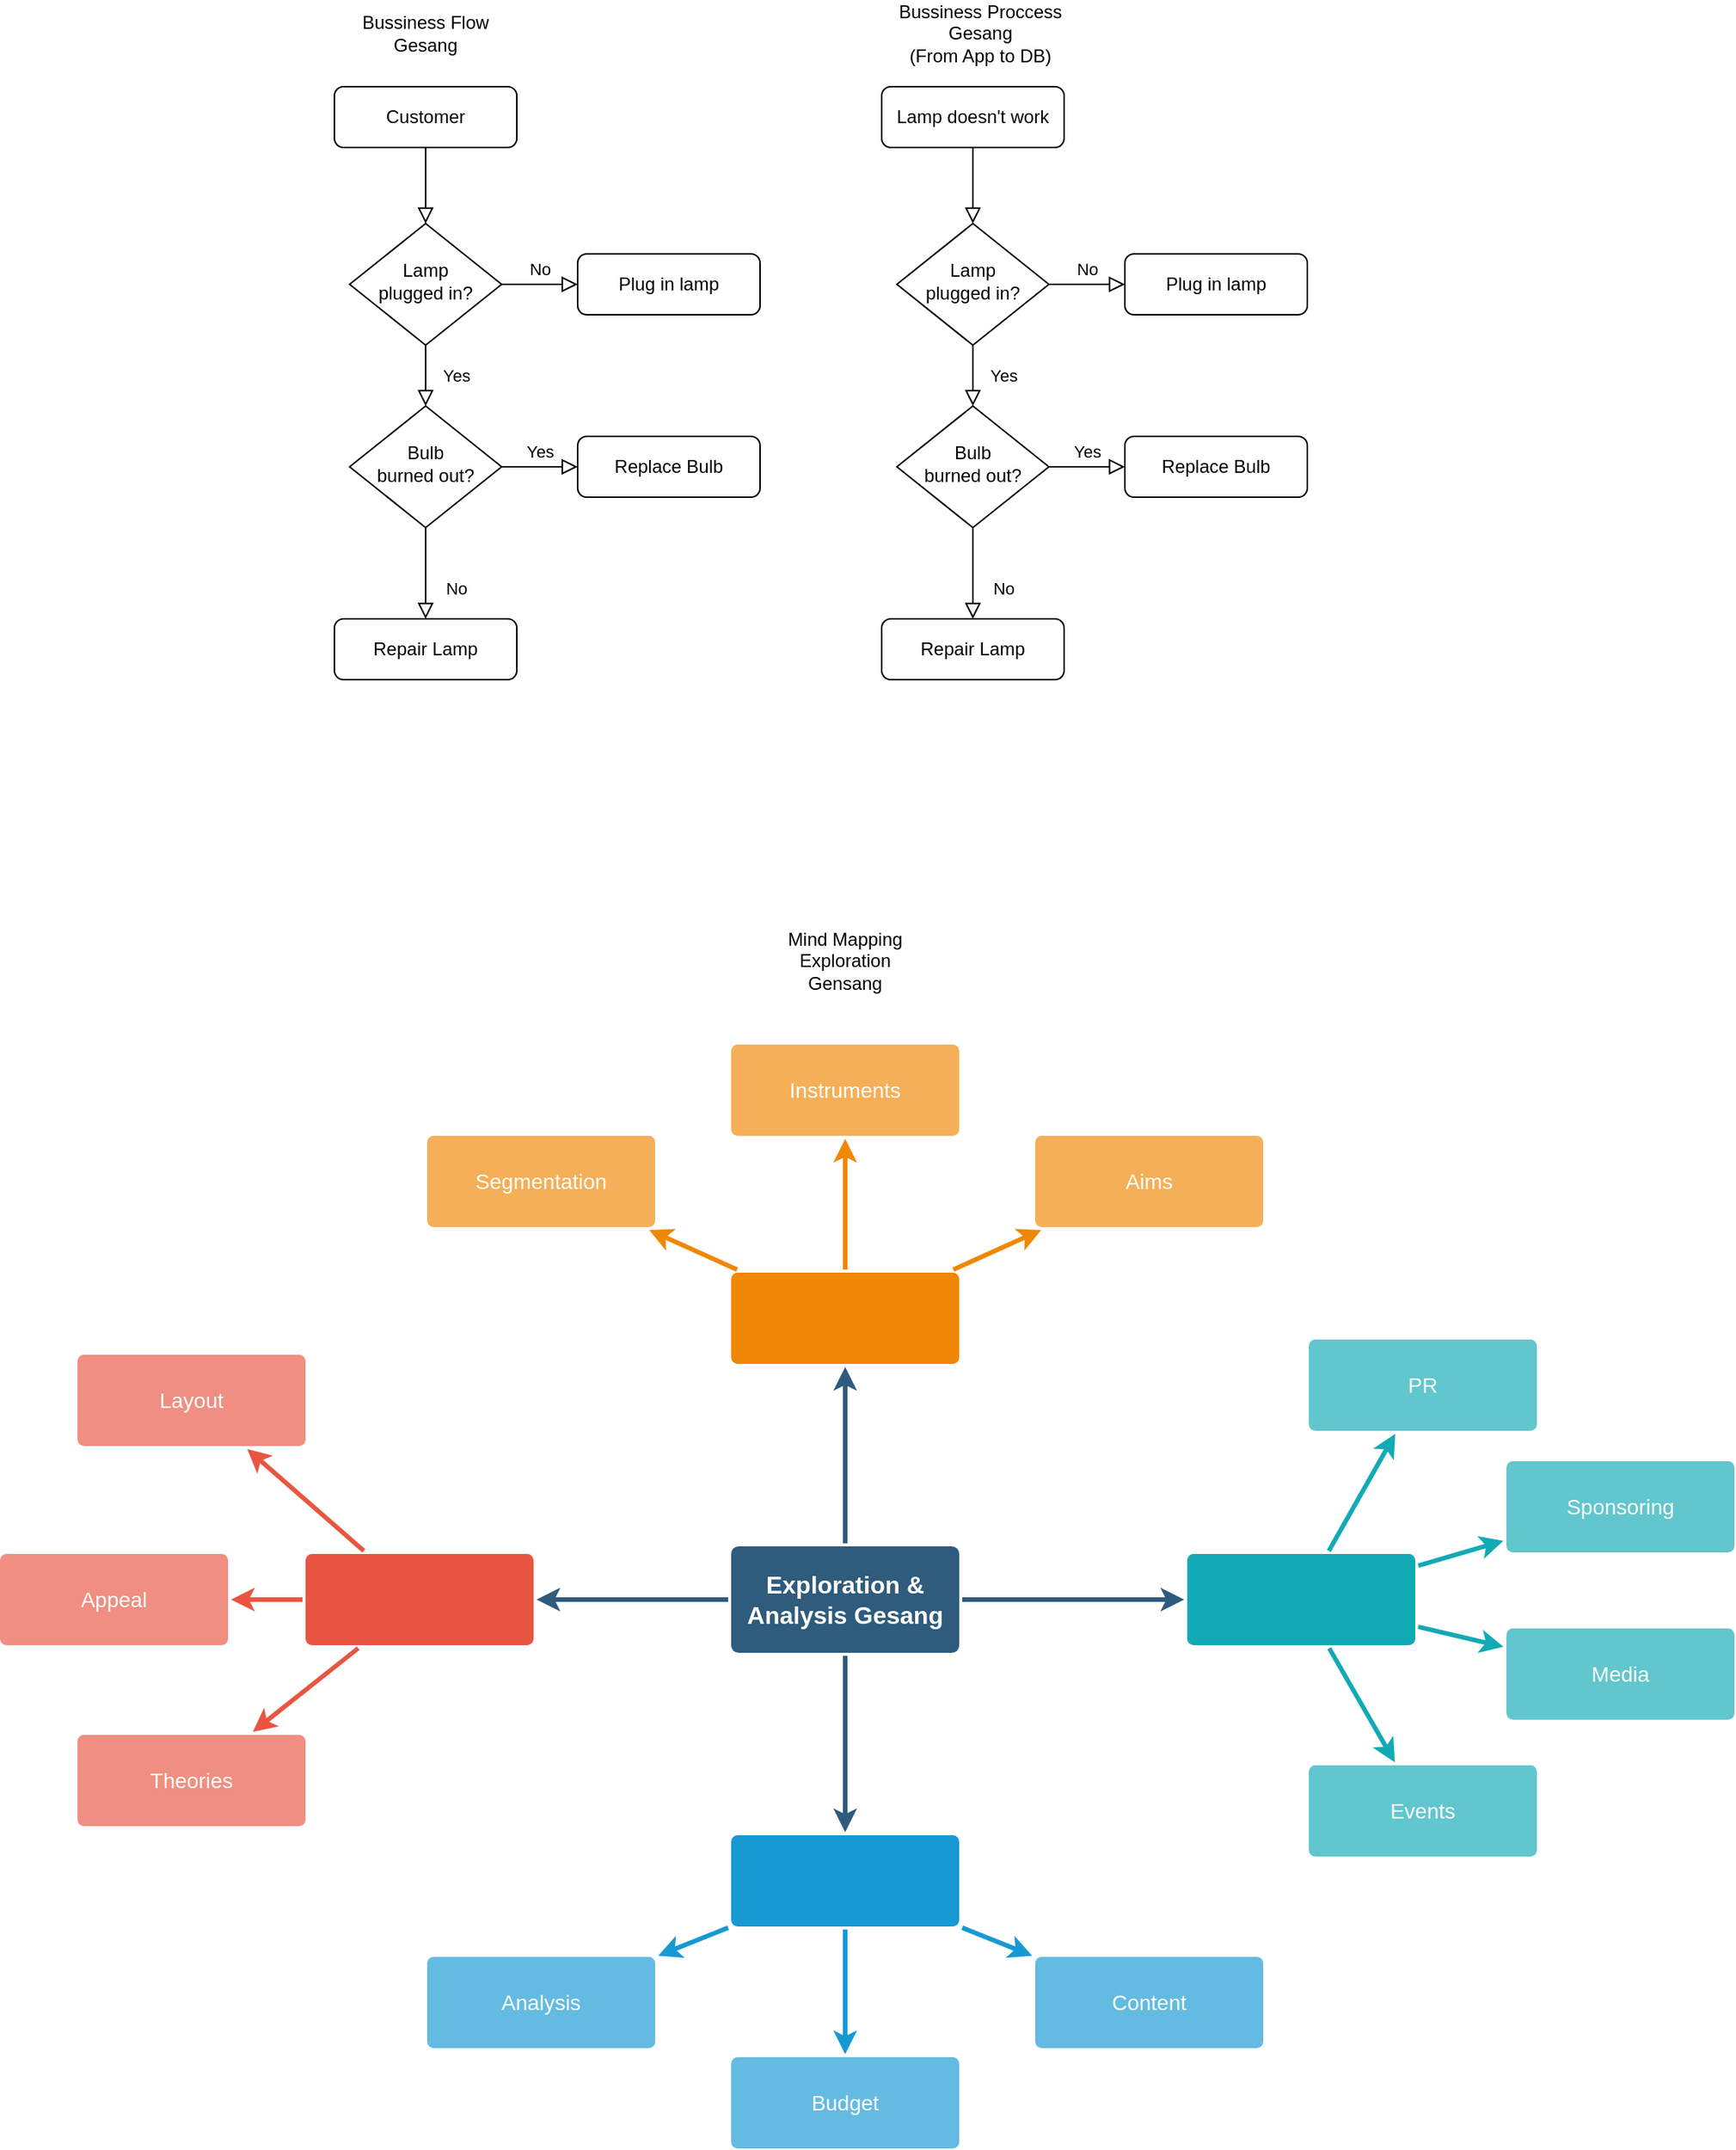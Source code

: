<mxfile version="21.5.0" type="github">
  <diagram id="C5RBs43oDa-KdzZeNtuy" name="Page-1">
    <mxGraphModel dx="2707" dy="678" grid="1" gridSize="10" guides="1" tooltips="1" connect="1" arrows="1" fold="1" page="1" pageScale="1" pageWidth="827" pageHeight="1169" math="0" shadow="0">
      <root>
        <mxCell id="WIyWlLk6GJQsqaUBKTNV-0" />
        <mxCell id="WIyWlLk6GJQsqaUBKTNV-1" parent="WIyWlLk6GJQsqaUBKTNV-0" />
        <mxCell id="WIyWlLk6GJQsqaUBKTNV-2" value="" style="rounded=0;html=1;jettySize=auto;orthogonalLoop=1;fontSize=11;endArrow=block;endFill=0;endSize=8;strokeWidth=1;shadow=0;labelBackgroundColor=none;edgeStyle=orthogonalEdgeStyle;" parent="WIyWlLk6GJQsqaUBKTNV-1" source="WIyWlLk6GJQsqaUBKTNV-3" target="WIyWlLk6GJQsqaUBKTNV-6" edge="1">
          <mxGeometry relative="1" as="geometry" />
        </mxCell>
        <mxCell id="WIyWlLk6GJQsqaUBKTNV-3" value="Customer" style="rounded=1;whiteSpace=wrap;html=1;fontSize=12;glass=0;strokeWidth=1;shadow=0;" parent="WIyWlLk6GJQsqaUBKTNV-1" vertex="1">
          <mxGeometry x="100" y="80" width="120" height="40" as="geometry" />
        </mxCell>
        <mxCell id="WIyWlLk6GJQsqaUBKTNV-4" value="Yes" style="rounded=0;html=1;jettySize=auto;orthogonalLoop=1;fontSize=11;endArrow=block;endFill=0;endSize=8;strokeWidth=1;shadow=0;labelBackgroundColor=none;edgeStyle=orthogonalEdgeStyle;" parent="WIyWlLk6GJQsqaUBKTNV-1" source="WIyWlLk6GJQsqaUBKTNV-6" target="WIyWlLk6GJQsqaUBKTNV-10" edge="1">
          <mxGeometry y="20" relative="1" as="geometry">
            <mxPoint as="offset" />
          </mxGeometry>
        </mxCell>
        <mxCell id="WIyWlLk6GJQsqaUBKTNV-5" value="No" style="edgeStyle=orthogonalEdgeStyle;rounded=0;html=1;jettySize=auto;orthogonalLoop=1;fontSize=11;endArrow=block;endFill=0;endSize=8;strokeWidth=1;shadow=0;labelBackgroundColor=none;" parent="WIyWlLk6GJQsqaUBKTNV-1" source="WIyWlLk6GJQsqaUBKTNV-6" target="WIyWlLk6GJQsqaUBKTNV-7" edge="1">
          <mxGeometry y="10" relative="1" as="geometry">
            <mxPoint as="offset" />
          </mxGeometry>
        </mxCell>
        <mxCell id="WIyWlLk6GJQsqaUBKTNV-6" value="Lamp&lt;br&gt;plugged in?" style="rhombus;whiteSpace=wrap;html=1;shadow=0;fontFamily=Helvetica;fontSize=12;align=center;strokeWidth=1;spacing=6;spacingTop=-4;" parent="WIyWlLk6GJQsqaUBKTNV-1" vertex="1">
          <mxGeometry x="110" y="170" width="100" height="80" as="geometry" />
        </mxCell>
        <mxCell id="WIyWlLk6GJQsqaUBKTNV-7" value="Plug in lamp" style="rounded=1;whiteSpace=wrap;html=1;fontSize=12;glass=0;strokeWidth=1;shadow=0;" parent="WIyWlLk6GJQsqaUBKTNV-1" vertex="1">
          <mxGeometry x="260" y="190" width="120" height="40" as="geometry" />
        </mxCell>
        <mxCell id="WIyWlLk6GJQsqaUBKTNV-8" value="No" style="rounded=0;html=1;jettySize=auto;orthogonalLoop=1;fontSize=11;endArrow=block;endFill=0;endSize=8;strokeWidth=1;shadow=0;labelBackgroundColor=none;edgeStyle=orthogonalEdgeStyle;" parent="WIyWlLk6GJQsqaUBKTNV-1" source="WIyWlLk6GJQsqaUBKTNV-10" target="WIyWlLk6GJQsqaUBKTNV-11" edge="1">
          <mxGeometry x="0.333" y="20" relative="1" as="geometry">
            <mxPoint as="offset" />
          </mxGeometry>
        </mxCell>
        <mxCell id="WIyWlLk6GJQsqaUBKTNV-9" value="Yes" style="edgeStyle=orthogonalEdgeStyle;rounded=0;html=1;jettySize=auto;orthogonalLoop=1;fontSize=11;endArrow=block;endFill=0;endSize=8;strokeWidth=1;shadow=0;labelBackgroundColor=none;" parent="WIyWlLk6GJQsqaUBKTNV-1" source="WIyWlLk6GJQsqaUBKTNV-10" target="WIyWlLk6GJQsqaUBKTNV-12" edge="1">
          <mxGeometry y="10" relative="1" as="geometry">
            <mxPoint as="offset" />
          </mxGeometry>
        </mxCell>
        <mxCell id="WIyWlLk6GJQsqaUBKTNV-10" value="Bulb&lt;br&gt;burned out?" style="rhombus;whiteSpace=wrap;html=1;shadow=0;fontFamily=Helvetica;fontSize=12;align=center;strokeWidth=1;spacing=6;spacingTop=-4;" parent="WIyWlLk6GJQsqaUBKTNV-1" vertex="1">
          <mxGeometry x="110" y="290" width="100" height="80" as="geometry" />
        </mxCell>
        <mxCell id="WIyWlLk6GJQsqaUBKTNV-11" value="Repair Lamp" style="rounded=1;whiteSpace=wrap;html=1;fontSize=12;glass=0;strokeWidth=1;shadow=0;" parent="WIyWlLk6GJQsqaUBKTNV-1" vertex="1">
          <mxGeometry x="100" y="430" width="120" height="40" as="geometry" />
        </mxCell>
        <mxCell id="WIyWlLk6GJQsqaUBKTNV-12" value="Replace Bulb" style="rounded=1;whiteSpace=wrap;html=1;fontSize=12;glass=0;strokeWidth=1;shadow=0;" parent="WIyWlLk6GJQsqaUBKTNV-1" vertex="1">
          <mxGeometry x="260" y="310" width="120" height="40" as="geometry" />
        </mxCell>
        <mxCell id="4LK5n_3j6TT179pGW26O-0" value="&lt;div&gt;Bussiness Proccess Gesang&lt;/div&gt;&lt;div&gt;(From App to DB)&lt;br&gt;&lt;/div&gt;" style="text;html=1;strokeColor=none;fillColor=none;align=center;verticalAlign=middle;whiteSpace=wrap;rounded=0;" vertex="1" parent="WIyWlLk6GJQsqaUBKTNV-1">
          <mxGeometry x="450" y="30" width="150" height="30" as="geometry" />
        </mxCell>
        <mxCell id="4LK5n_3j6TT179pGW26O-1" value="Bussiness Flow Gesang" style="text;html=1;strokeColor=none;fillColor=none;align=center;verticalAlign=middle;whiteSpace=wrap;rounded=0;" vertex="1" parent="WIyWlLk6GJQsqaUBKTNV-1">
          <mxGeometry x="105" y="30" width="110" height="30" as="geometry" />
        </mxCell>
        <mxCell id="4LK5n_3j6TT179pGW26O-2" value="" style="rounded=0;html=1;jettySize=auto;orthogonalLoop=1;fontSize=11;endArrow=block;endFill=0;endSize=8;strokeWidth=1;shadow=0;labelBackgroundColor=none;edgeStyle=orthogonalEdgeStyle;" edge="1" parent="WIyWlLk6GJQsqaUBKTNV-1" source="4LK5n_3j6TT179pGW26O-3" target="4LK5n_3j6TT179pGW26O-6">
          <mxGeometry relative="1" as="geometry" />
        </mxCell>
        <mxCell id="4LK5n_3j6TT179pGW26O-3" value="Lamp doesn&#39;t work" style="rounded=1;whiteSpace=wrap;html=1;fontSize=12;glass=0;strokeWidth=1;shadow=0;" vertex="1" parent="WIyWlLk6GJQsqaUBKTNV-1">
          <mxGeometry x="460" y="80" width="120" height="40" as="geometry" />
        </mxCell>
        <mxCell id="4LK5n_3j6TT179pGW26O-4" value="Yes" style="rounded=0;html=1;jettySize=auto;orthogonalLoop=1;fontSize=11;endArrow=block;endFill=0;endSize=8;strokeWidth=1;shadow=0;labelBackgroundColor=none;edgeStyle=orthogonalEdgeStyle;" edge="1" parent="WIyWlLk6GJQsqaUBKTNV-1" source="4LK5n_3j6TT179pGW26O-6" target="4LK5n_3j6TT179pGW26O-10">
          <mxGeometry y="20" relative="1" as="geometry">
            <mxPoint as="offset" />
          </mxGeometry>
        </mxCell>
        <mxCell id="4LK5n_3j6TT179pGW26O-5" value="No" style="edgeStyle=orthogonalEdgeStyle;rounded=0;html=1;jettySize=auto;orthogonalLoop=1;fontSize=11;endArrow=block;endFill=0;endSize=8;strokeWidth=1;shadow=0;labelBackgroundColor=none;" edge="1" parent="WIyWlLk6GJQsqaUBKTNV-1" source="4LK5n_3j6TT179pGW26O-6" target="4LK5n_3j6TT179pGW26O-7">
          <mxGeometry y="10" relative="1" as="geometry">
            <mxPoint as="offset" />
          </mxGeometry>
        </mxCell>
        <mxCell id="4LK5n_3j6TT179pGW26O-6" value="Lamp&lt;br&gt;plugged in?" style="rhombus;whiteSpace=wrap;html=1;shadow=0;fontFamily=Helvetica;fontSize=12;align=center;strokeWidth=1;spacing=6;spacingTop=-4;" vertex="1" parent="WIyWlLk6GJQsqaUBKTNV-1">
          <mxGeometry x="470" y="170" width="100" height="80" as="geometry" />
        </mxCell>
        <mxCell id="4LK5n_3j6TT179pGW26O-7" value="Plug in lamp" style="rounded=1;whiteSpace=wrap;html=1;fontSize=12;glass=0;strokeWidth=1;shadow=0;" vertex="1" parent="WIyWlLk6GJQsqaUBKTNV-1">
          <mxGeometry x="620" y="190" width="120" height="40" as="geometry" />
        </mxCell>
        <mxCell id="4LK5n_3j6TT179pGW26O-8" value="No" style="rounded=0;html=1;jettySize=auto;orthogonalLoop=1;fontSize=11;endArrow=block;endFill=0;endSize=8;strokeWidth=1;shadow=0;labelBackgroundColor=none;edgeStyle=orthogonalEdgeStyle;" edge="1" parent="WIyWlLk6GJQsqaUBKTNV-1" source="4LK5n_3j6TT179pGW26O-10" target="4LK5n_3j6TT179pGW26O-11">
          <mxGeometry x="0.333" y="20" relative="1" as="geometry">
            <mxPoint as="offset" />
          </mxGeometry>
        </mxCell>
        <mxCell id="4LK5n_3j6TT179pGW26O-9" value="Yes" style="edgeStyle=orthogonalEdgeStyle;rounded=0;html=1;jettySize=auto;orthogonalLoop=1;fontSize=11;endArrow=block;endFill=0;endSize=8;strokeWidth=1;shadow=0;labelBackgroundColor=none;" edge="1" parent="WIyWlLk6GJQsqaUBKTNV-1" source="4LK5n_3j6TT179pGW26O-10" target="4LK5n_3j6TT179pGW26O-12">
          <mxGeometry y="10" relative="1" as="geometry">
            <mxPoint as="offset" />
          </mxGeometry>
        </mxCell>
        <mxCell id="4LK5n_3j6TT179pGW26O-10" value="Bulb&lt;br&gt;burned out?" style="rhombus;whiteSpace=wrap;html=1;shadow=0;fontFamily=Helvetica;fontSize=12;align=center;strokeWidth=1;spacing=6;spacingTop=-4;" vertex="1" parent="WIyWlLk6GJQsqaUBKTNV-1">
          <mxGeometry x="470" y="290" width="100" height="80" as="geometry" />
        </mxCell>
        <mxCell id="4LK5n_3j6TT179pGW26O-11" value="Repair Lamp" style="rounded=1;whiteSpace=wrap;html=1;fontSize=12;glass=0;strokeWidth=1;shadow=0;" vertex="1" parent="WIyWlLk6GJQsqaUBKTNV-1">
          <mxGeometry x="460" y="430" width="120" height="40" as="geometry" />
        </mxCell>
        <mxCell id="4LK5n_3j6TT179pGW26O-12" value="Replace Bulb" style="rounded=1;whiteSpace=wrap;html=1;fontSize=12;glass=0;strokeWidth=1;shadow=0;" vertex="1" parent="WIyWlLk6GJQsqaUBKTNV-1">
          <mxGeometry x="620" y="310" width="120" height="40" as="geometry" />
        </mxCell>
        <mxCell id="4LK5n_3j6TT179pGW26O-13" value="" style="edgeStyle=none;rounded=0;jumpStyle=none;html=1;shadow=0;labelBackgroundColor=none;startArrow=none;startFill=0;endArrow=classic;endFill=1;jettySize=auto;orthogonalLoop=1;strokeColor=#2F5B7C;strokeWidth=3;fontFamily=Helvetica;fontSize=16;fontColor=#23445D;spacing=5;" edge="1" parent="WIyWlLk6GJQsqaUBKTNV-1" source="4LK5n_3j6TT179pGW26O-17" target="4LK5n_3j6TT179pGW26O-32">
          <mxGeometry relative="1" as="geometry" />
        </mxCell>
        <mxCell id="4LK5n_3j6TT179pGW26O-14" value="" style="edgeStyle=none;rounded=0;jumpStyle=none;html=1;shadow=0;labelBackgroundColor=none;startArrow=none;startFill=0;endArrow=classic;endFill=1;jettySize=auto;orthogonalLoop=1;strokeColor=#2F5B7C;strokeWidth=3;fontFamily=Helvetica;fontSize=16;fontColor=#23445D;spacing=5;" edge="1" parent="WIyWlLk6GJQsqaUBKTNV-1" source="4LK5n_3j6TT179pGW26O-17" target="4LK5n_3j6TT179pGW26O-39">
          <mxGeometry relative="1" as="geometry" />
        </mxCell>
        <mxCell id="4LK5n_3j6TT179pGW26O-15" value="" style="edgeStyle=none;rounded=0;jumpStyle=none;html=1;shadow=0;labelBackgroundColor=none;startArrow=none;startFill=0;endArrow=classic;endFill=1;jettySize=auto;orthogonalLoop=1;strokeColor=#2F5B7C;strokeWidth=3;fontFamily=Helvetica;fontSize=16;fontColor=#23445D;spacing=5;" edge="1" parent="WIyWlLk6GJQsqaUBKTNV-1" source="4LK5n_3j6TT179pGW26O-17" target="4LK5n_3j6TT179pGW26O-28">
          <mxGeometry relative="1" as="geometry" />
        </mxCell>
        <mxCell id="4LK5n_3j6TT179pGW26O-16" value="" style="edgeStyle=none;rounded=0;jumpStyle=none;html=1;shadow=0;labelBackgroundColor=none;startArrow=none;startFill=0;endArrow=classic;endFill=1;jettySize=auto;orthogonalLoop=1;strokeColor=#2F5B7C;strokeWidth=3;fontFamily=Helvetica;fontSize=16;fontColor=#23445D;spacing=5;" edge="1" parent="WIyWlLk6GJQsqaUBKTNV-1" source="4LK5n_3j6TT179pGW26O-17" target="4LK5n_3j6TT179pGW26O-21">
          <mxGeometry relative="1" as="geometry" />
        </mxCell>
        <mxCell id="4LK5n_3j6TT179pGW26O-17" value="&lt;div&gt;Exploration &amp;amp; Analysis Gesang&lt;br&gt;&lt;/div&gt;" style="rounded=1;whiteSpace=wrap;html=1;shadow=0;labelBackgroundColor=none;strokeColor=none;strokeWidth=3;fillColor=#2F5B7C;fontFamily=Helvetica;fontSize=16;fontColor=#FFFFFF;align=center;fontStyle=1;spacing=5;arcSize=7;perimeterSpacing=2;" vertex="1" parent="WIyWlLk6GJQsqaUBKTNV-1">
          <mxGeometry x="361" y="1040" width="150" height="70" as="geometry" />
        </mxCell>
        <mxCell id="4LK5n_3j6TT179pGW26O-18" value="" style="edgeStyle=none;rounded=1;jumpStyle=none;html=1;shadow=0;labelBackgroundColor=none;startArrow=none;startFill=0;jettySize=auto;orthogonalLoop=1;strokeColor=#E85642;strokeWidth=3;fontFamily=Helvetica;fontSize=14;fontColor=#FFFFFF;spacing=5;fontStyle=1;fillColor=#b0e3e6;" edge="1" parent="WIyWlLk6GJQsqaUBKTNV-1" source="4LK5n_3j6TT179pGW26O-21" target="4LK5n_3j6TT179pGW26O-24">
          <mxGeometry relative="1" as="geometry" />
        </mxCell>
        <mxCell id="4LK5n_3j6TT179pGW26O-19" value="" style="edgeStyle=none;rounded=1;jumpStyle=none;html=1;shadow=0;labelBackgroundColor=none;startArrow=none;startFill=0;jettySize=auto;orthogonalLoop=1;strokeColor=#E85642;strokeWidth=3;fontFamily=Helvetica;fontSize=14;fontColor=#FFFFFF;spacing=5;fontStyle=1;fillColor=#b0e3e6;" edge="1" parent="WIyWlLk6GJQsqaUBKTNV-1" source="4LK5n_3j6TT179pGW26O-21" target="4LK5n_3j6TT179pGW26O-23">
          <mxGeometry relative="1" as="geometry" />
        </mxCell>
        <mxCell id="4LK5n_3j6TT179pGW26O-20" value="" style="edgeStyle=none;rounded=1;jumpStyle=none;html=1;shadow=0;labelBackgroundColor=none;startArrow=none;startFill=0;jettySize=auto;orthogonalLoop=1;strokeColor=#E85642;strokeWidth=3;fontFamily=Helvetica;fontSize=14;fontColor=#FFFFFF;spacing=5;fontStyle=1;fillColor=#b0e3e6;" edge="1" parent="WIyWlLk6GJQsqaUBKTNV-1" source="4LK5n_3j6TT179pGW26O-21" target="4LK5n_3j6TT179pGW26O-22">
          <mxGeometry relative="1" as="geometry" />
        </mxCell>
        <mxCell id="4LK5n_3j6TT179pGW26O-21" value="" style="rounded=1;whiteSpace=wrap;html=1;shadow=0;labelBackgroundColor=none;strokeColor=none;strokeWidth=3;fillColor=#e85642;fontFamily=Helvetica;fontSize=14;fontColor=#FFFFFF;align=center;spacing=5;fontStyle=1;arcSize=7;perimeterSpacing=2;" vertex="1" parent="WIyWlLk6GJQsqaUBKTNV-1">
          <mxGeometry x="81" y="1045" width="150" height="60" as="geometry" />
        </mxCell>
        <mxCell id="4LK5n_3j6TT179pGW26O-22" value="Theories" style="rounded=1;whiteSpace=wrap;html=1;shadow=0;labelBackgroundColor=none;strokeColor=none;strokeWidth=3;fillColor=#f08e81;fontFamily=Helvetica;fontSize=14;fontColor=#FFFFFF;align=center;spacing=5;fontStyle=0;arcSize=7;perimeterSpacing=2;" vertex="1" parent="WIyWlLk6GJQsqaUBKTNV-1">
          <mxGeometry x="-69" y="1164" width="150" height="60" as="geometry" />
        </mxCell>
        <mxCell id="4LK5n_3j6TT179pGW26O-23" value="Appeal" style="rounded=1;whiteSpace=wrap;html=1;shadow=0;labelBackgroundColor=none;strokeColor=none;strokeWidth=3;fillColor=#f08e81;fontFamily=Helvetica;fontSize=14;fontColor=#FFFFFF;align=center;spacing=5;fontStyle=0;arcSize=7;perimeterSpacing=2;" vertex="1" parent="WIyWlLk6GJQsqaUBKTNV-1">
          <mxGeometry x="-120" y="1045" width="150" height="60" as="geometry" />
        </mxCell>
        <mxCell id="4LK5n_3j6TT179pGW26O-24" value="Layout" style="rounded=1;whiteSpace=wrap;html=1;shadow=0;labelBackgroundColor=none;strokeColor=none;strokeWidth=3;fillColor=#f08e81;fontFamily=Helvetica;fontSize=14;fontColor=#FFFFFF;align=center;spacing=5;fontStyle=0;arcSize=7;perimeterSpacing=2;" vertex="1" parent="WIyWlLk6GJQsqaUBKTNV-1">
          <mxGeometry x="-69" y="914" width="150" height="60" as="geometry" />
        </mxCell>
        <mxCell id="4LK5n_3j6TT179pGW26O-25" value="" style="edgeStyle=none;rounded=0;jumpStyle=none;html=1;shadow=0;labelBackgroundColor=none;startArrow=none;startFill=0;endArrow=classic;endFill=1;jettySize=auto;orthogonalLoop=1;strokeColor=#1699D3;strokeWidth=3;fontFamily=Helvetica;fontSize=14;fontColor=#FFFFFF;spacing=5;" edge="1" parent="WIyWlLk6GJQsqaUBKTNV-1" source="4LK5n_3j6TT179pGW26O-28" target="4LK5n_3j6TT179pGW26O-31">
          <mxGeometry relative="1" as="geometry" />
        </mxCell>
        <mxCell id="4LK5n_3j6TT179pGW26O-26" value="" style="edgeStyle=none;rounded=0;jumpStyle=none;html=1;shadow=0;labelBackgroundColor=none;startArrow=none;startFill=0;endArrow=classic;endFill=1;jettySize=auto;orthogonalLoop=1;strokeColor=#1699D3;strokeWidth=3;fontFamily=Helvetica;fontSize=14;fontColor=#FFFFFF;spacing=5;" edge="1" parent="WIyWlLk6GJQsqaUBKTNV-1" source="4LK5n_3j6TT179pGW26O-28" target="4LK5n_3j6TT179pGW26O-30">
          <mxGeometry relative="1" as="geometry" />
        </mxCell>
        <mxCell id="4LK5n_3j6TT179pGW26O-27" value="" style="edgeStyle=none;rounded=0;jumpStyle=none;html=1;shadow=0;labelBackgroundColor=none;startArrow=none;startFill=0;endArrow=classic;endFill=1;jettySize=auto;orthogonalLoop=1;strokeColor=#1699D3;strokeWidth=3;fontFamily=Helvetica;fontSize=14;fontColor=#FFFFFF;spacing=5;" edge="1" parent="WIyWlLk6GJQsqaUBKTNV-1" source="4LK5n_3j6TT179pGW26O-28" target="4LK5n_3j6TT179pGW26O-29">
          <mxGeometry relative="1" as="geometry" />
        </mxCell>
        <mxCell id="4LK5n_3j6TT179pGW26O-28" value="" style="rounded=1;whiteSpace=wrap;html=1;shadow=0;labelBackgroundColor=none;strokeColor=none;strokeWidth=3;fillColor=#1699d3;fontFamily=Helvetica;fontSize=14;fontColor=#FFFFFF;align=center;spacing=5;fontStyle=1;arcSize=7;perimeterSpacing=2;" vertex="1" parent="WIyWlLk6GJQsqaUBKTNV-1">
          <mxGeometry x="361" y="1230" width="150" height="60" as="geometry" />
        </mxCell>
        <mxCell id="4LK5n_3j6TT179pGW26O-29" value="Content" style="rounded=1;whiteSpace=wrap;html=1;shadow=0;labelBackgroundColor=none;strokeColor=none;strokeWidth=3;fillColor=#64bbe2;fontFamily=Helvetica;fontSize=14;fontColor=#FFFFFF;align=center;spacing=5;arcSize=7;perimeterSpacing=2;" vertex="1" parent="WIyWlLk6GJQsqaUBKTNV-1">
          <mxGeometry x="561" y="1310" width="150" height="60" as="geometry" />
        </mxCell>
        <mxCell id="4LK5n_3j6TT179pGW26O-30" value="Budget" style="rounded=1;whiteSpace=wrap;html=1;shadow=0;labelBackgroundColor=none;strokeColor=none;strokeWidth=3;fillColor=#64bbe2;fontFamily=Helvetica;fontSize=14;fontColor=#FFFFFF;align=center;spacing=5;arcSize=7;perimeterSpacing=2;" vertex="1" parent="WIyWlLk6GJQsqaUBKTNV-1">
          <mxGeometry x="361" y="1376" width="150" height="60" as="geometry" />
        </mxCell>
        <mxCell id="4LK5n_3j6TT179pGW26O-31" value="Analysis" style="rounded=1;whiteSpace=wrap;html=1;shadow=0;labelBackgroundColor=none;strokeColor=none;strokeWidth=3;fillColor=#64bbe2;fontFamily=Helvetica;fontSize=14;fontColor=#FFFFFF;align=center;spacing=5;arcSize=7;perimeterSpacing=2;" vertex="1" parent="WIyWlLk6GJQsqaUBKTNV-1">
          <mxGeometry x="161" y="1310" width="150" height="60" as="geometry" />
        </mxCell>
        <mxCell id="4LK5n_3j6TT179pGW26O-32" value="" style="rounded=1;whiteSpace=wrap;html=1;shadow=0;labelBackgroundColor=none;strokeColor=none;strokeWidth=3;fillColor=#F08705;fontFamily=Helvetica;fontSize=14;fontColor=#FFFFFF;align=center;spacing=5;fontStyle=1;arcSize=7;perimeterSpacing=2;" vertex="1" parent="WIyWlLk6GJQsqaUBKTNV-1">
          <mxGeometry x="361" y="860" width="150" height="60" as="geometry" />
        </mxCell>
        <mxCell id="4LK5n_3j6TT179pGW26O-33" value="Aims&lt;br&gt;" style="rounded=1;whiteSpace=wrap;html=1;shadow=0;labelBackgroundColor=none;strokeColor=none;strokeWidth=3;fillColor=#f5af58;fontFamily=Helvetica;fontSize=14;fontColor=#FFFFFF;align=center;spacing=5;arcSize=7;perimeterSpacing=2;" vertex="1" parent="WIyWlLk6GJQsqaUBKTNV-1">
          <mxGeometry x="561" y="770" width="150" height="60" as="geometry" />
        </mxCell>
        <mxCell id="4LK5n_3j6TT179pGW26O-34" value="" style="edgeStyle=none;rounded=0;jumpStyle=none;html=1;shadow=0;labelBackgroundColor=none;startArrow=none;startFill=0;endArrow=classic;endFill=1;jettySize=auto;orthogonalLoop=1;strokeColor=#F08705;strokeWidth=3;fontFamily=Helvetica;fontSize=14;fontColor=#FFFFFF;spacing=5;" edge="1" parent="WIyWlLk6GJQsqaUBKTNV-1" source="4LK5n_3j6TT179pGW26O-32" target="4LK5n_3j6TT179pGW26O-33">
          <mxGeometry relative="1" as="geometry" />
        </mxCell>
        <mxCell id="4LK5n_3j6TT179pGW26O-35" value="Instruments" style="rounded=1;whiteSpace=wrap;html=1;shadow=0;labelBackgroundColor=none;strokeColor=none;strokeWidth=3;fillColor=#f5af58;fontFamily=Helvetica;fontSize=14;fontColor=#FFFFFF;align=center;spacing=5;arcSize=7;perimeterSpacing=2;" vertex="1" parent="WIyWlLk6GJQsqaUBKTNV-1">
          <mxGeometry x="361" y="710" width="150" height="60" as="geometry" />
        </mxCell>
        <mxCell id="4LK5n_3j6TT179pGW26O-36" value="" style="edgeStyle=none;rounded=0;jumpStyle=none;html=1;shadow=0;labelBackgroundColor=none;startArrow=none;startFill=0;endArrow=classic;endFill=1;jettySize=auto;orthogonalLoop=1;strokeColor=#F08705;strokeWidth=3;fontFamily=Helvetica;fontSize=14;fontColor=#FFFFFF;spacing=5;" edge="1" parent="WIyWlLk6GJQsqaUBKTNV-1" source="4LK5n_3j6TT179pGW26O-32" target="4LK5n_3j6TT179pGW26O-35">
          <mxGeometry relative="1" as="geometry" />
        </mxCell>
        <mxCell id="4LK5n_3j6TT179pGW26O-37" value="Segmentation" style="rounded=1;whiteSpace=wrap;html=1;shadow=0;labelBackgroundColor=none;strokeColor=none;strokeWidth=3;fillColor=#f5af58;fontFamily=Helvetica;fontSize=14;fontColor=#FFFFFF;align=center;spacing=5;arcSize=7;perimeterSpacing=2;" vertex="1" parent="WIyWlLk6GJQsqaUBKTNV-1">
          <mxGeometry x="161" y="770" width="150" height="60" as="geometry" />
        </mxCell>
        <mxCell id="4LK5n_3j6TT179pGW26O-38" value="" style="edgeStyle=none;rounded=0;jumpStyle=none;html=1;shadow=0;labelBackgroundColor=none;startArrow=none;startFill=0;endArrow=classic;endFill=1;jettySize=auto;orthogonalLoop=1;strokeColor=#F08705;strokeWidth=3;fontFamily=Helvetica;fontSize=14;fontColor=#FFFFFF;spacing=5;" edge="1" parent="WIyWlLk6GJQsqaUBKTNV-1" source="4LK5n_3j6TT179pGW26O-32" target="4LK5n_3j6TT179pGW26O-37">
          <mxGeometry relative="1" as="geometry" />
        </mxCell>
        <mxCell id="4LK5n_3j6TT179pGW26O-39" value="" style="rounded=1;whiteSpace=wrap;html=1;shadow=0;labelBackgroundColor=none;strokeColor=none;strokeWidth=3;fillColor=#12aab5;fontFamily=Helvetica;fontSize=14;fontColor=#FFFFFF;align=center;spacing=5;fontStyle=1;arcSize=7;perimeterSpacing=2;" vertex="1" parent="WIyWlLk6GJQsqaUBKTNV-1">
          <mxGeometry x="661" y="1045" width="150" height="60" as="geometry" />
        </mxCell>
        <mxCell id="4LK5n_3j6TT179pGW26O-40" value="Events" style="rounded=1;whiteSpace=wrap;html=1;shadow=0;labelBackgroundColor=none;strokeColor=none;strokeWidth=3;fillColor=#61c6ce;fontFamily=Helvetica;fontSize=14;fontColor=#FFFFFF;align=center;spacing=5;fontStyle=0;arcSize=7;perimeterSpacing=2;" vertex="1" parent="WIyWlLk6GJQsqaUBKTNV-1">
          <mxGeometry x="741" y="1184" width="150" height="60" as="geometry" />
        </mxCell>
        <mxCell id="4LK5n_3j6TT179pGW26O-41" value="" style="edgeStyle=none;rounded=1;jumpStyle=none;html=1;shadow=0;labelBackgroundColor=none;startArrow=none;startFill=0;jettySize=auto;orthogonalLoop=1;strokeColor=#12AAB5;strokeWidth=3;fontFamily=Helvetica;fontSize=14;fontColor=#FFFFFF;spacing=5;fontStyle=1;fillColor=#b0e3e6;" edge="1" parent="WIyWlLk6GJQsqaUBKTNV-1" source="4LK5n_3j6TT179pGW26O-39" target="4LK5n_3j6TT179pGW26O-40">
          <mxGeometry relative="1" as="geometry" />
        </mxCell>
        <mxCell id="4LK5n_3j6TT179pGW26O-42" value="Media" style="rounded=1;whiteSpace=wrap;html=1;shadow=0;labelBackgroundColor=none;strokeColor=none;strokeWidth=3;fillColor=#61c6ce;fontFamily=Helvetica;fontSize=14;fontColor=#FFFFFF;align=center;spacing=5;fontStyle=0;arcSize=7;perimeterSpacing=2;" vertex="1" parent="WIyWlLk6GJQsqaUBKTNV-1">
          <mxGeometry x="871" y="1094" width="150" height="60" as="geometry" />
        </mxCell>
        <mxCell id="4LK5n_3j6TT179pGW26O-43" value="" style="edgeStyle=none;rounded=1;jumpStyle=none;html=1;shadow=0;labelBackgroundColor=none;startArrow=none;startFill=0;jettySize=auto;orthogonalLoop=1;strokeColor=#12AAB5;strokeWidth=3;fontFamily=Helvetica;fontSize=14;fontColor=#FFFFFF;spacing=5;fontStyle=1;fillColor=#b0e3e6;" edge="1" parent="WIyWlLk6GJQsqaUBKTNV-1" source="4LK5n_3j6TT179pGW26O-39" target="4LK5n_3j6TT179pGW26O-42">
          <mxGeometry relative="1" as="geometry" />
        </mxCell>
        <mxCell id="4LK5n_3j6TT179pGW26O-44" value="Sponsoring" style="rounded=1;whiteSpace=wrap;html=1;shadow=0;labelBackgroundColor=none;strokeColor=none;strokeWidth=3;fillColor=#61c6ce;fontFamily=Helvetica;fontSize=14;fontColor=#FFFFFF;align=center;spacing=5;fontStyle=0;arcSize=7;perimeterSpacing=2;" vertex="1" parent="WIyWlLk6GJQsqaUBKTNV-1">
          <mxGeometry x="871" y="984" width="150" height="60" as="geometry" />
        </mxCell>
        <mxCell id="4LK5n_3j6TT179pGW26O-45" value="" style="edgeStyle=none;rounded=1;jumpStyle=none;html=1;shadow=0;labelBackgroundColor=none;startArrow=none;startFill=0;jettySize=auto;orthogonalLoop=1;strokeColor=#12AAB5;strokeWidth=3;fontFamily=Helvetica;fontSize=14;fontColor=#FFFFFF;spacing=5;fontStyle=1;fillColor=#b0e3e6;" edge="1" parent="WIyWlLk6GJQsqaUBKTNV-1" source="4LK5n_3j6TT179pGW26O-39" target="4LK5n_3j6TT179pGW26O-44">
          <mxGeometry relative="1" as="geometry" />
        </mxCell>
        <mxCell id="4LK5n_3j6TT179pGW26O-46" value="PR" style="rounded=1;whiteSpace=wrap;html=1;shadow=0;labelBackgroundColor=none;strokeColor=none;strokeWidth=3;fillColor=#61c6ce;fontFamily=Helvetica;fontSize=14;fontColor=#FFFFFF;align=center;spacing=5;fontStyle=0;arcSize=7;perimeterSpacing=2;" vertex="1" parent="WIyWlLk6GJQsqaUBKTNV-1">
          <mxGeometry x="741" y="904" width="150" height="60" as="geometry" />
        </mxCell>
        <mxCell id="4LK5n_3j6TT179pGW26O-47" value="" style="edgeStyle=none;rounded=1;jumpStyle=none;html=1;shadow=0;labelBackgroundColor=none;startArrow=none;startFill=0;jettySize=auto;orthogonalLoop=1;strokeColor=#12AAB5;strokeWidth=3;fontFamily=Helvetica;fontSize=14;fontColor=#FFFFFF;spacing=5;fontStyle=1;fillColor=#b0e3e6;" edge="1" parent="WIyWlLk6GJQsqaUBKTNV-1" source="4LK5n_3j6TT179pGW26O-39" target="4LK5n_3j6TT179pGW26O-46">
          <mxGeometry relative="1" as="geometry" />
        </mxCell>
        <mxCell id="4LK5n_3j6TT179pGW26O-48" value="Mind Mapping Exploration Gensang" style="text;html=1;strokeColor=none;fillColor=none;align=center;verticalAlign=middle;whiteSpace=wrap;rounded=0;" vertex="1" parent="WIyWlLk6GJQsqaUBKTNV-1">
          <mxGeometry x="379" y="640" width="114" height="30" as="geometry" />
        </mxCell>
      </root>
    </mxGraphModel>
  </diagram>
</mxfile>
